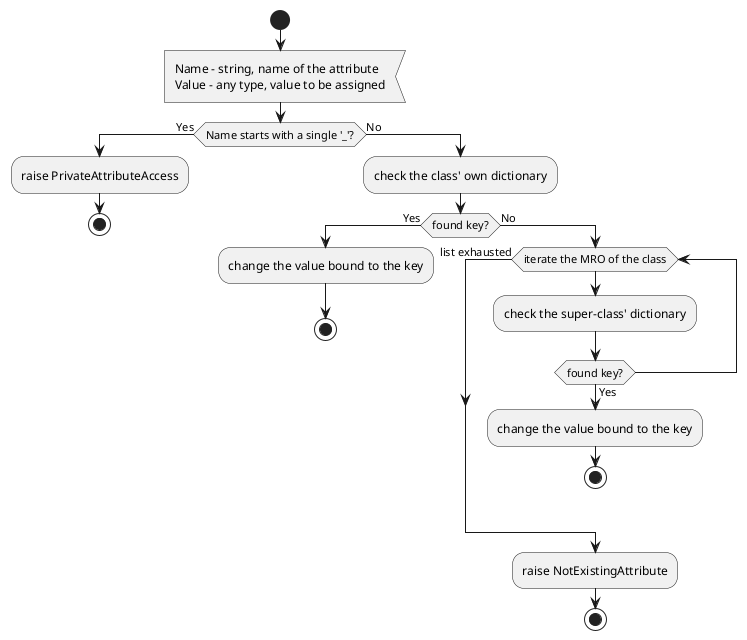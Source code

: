 @startuml fixed_class_setattr

start

:Name - string, name of the attribute
Value - any type, value to be assigned<

if (Name starts with a single '_'?) then (Yes)
    :raise PrivateAttributeAccess;
    
    stop
else (No)
    :check the class' own dictionary;
    
    if (found key?) then (Yes)
        :change the value bound to the key;
        
        stop
    else (No)
         while (iterate the MRO of the class)
            :check the super-class' dictionary;
            
            if (found key?) then (Yes)
                :change the value bound to the key;
                
                stop
            endif
        end while (list exhausted)
        
        :raise NotExistingAttribute;
        
        stop
    endif
endif

@enduml